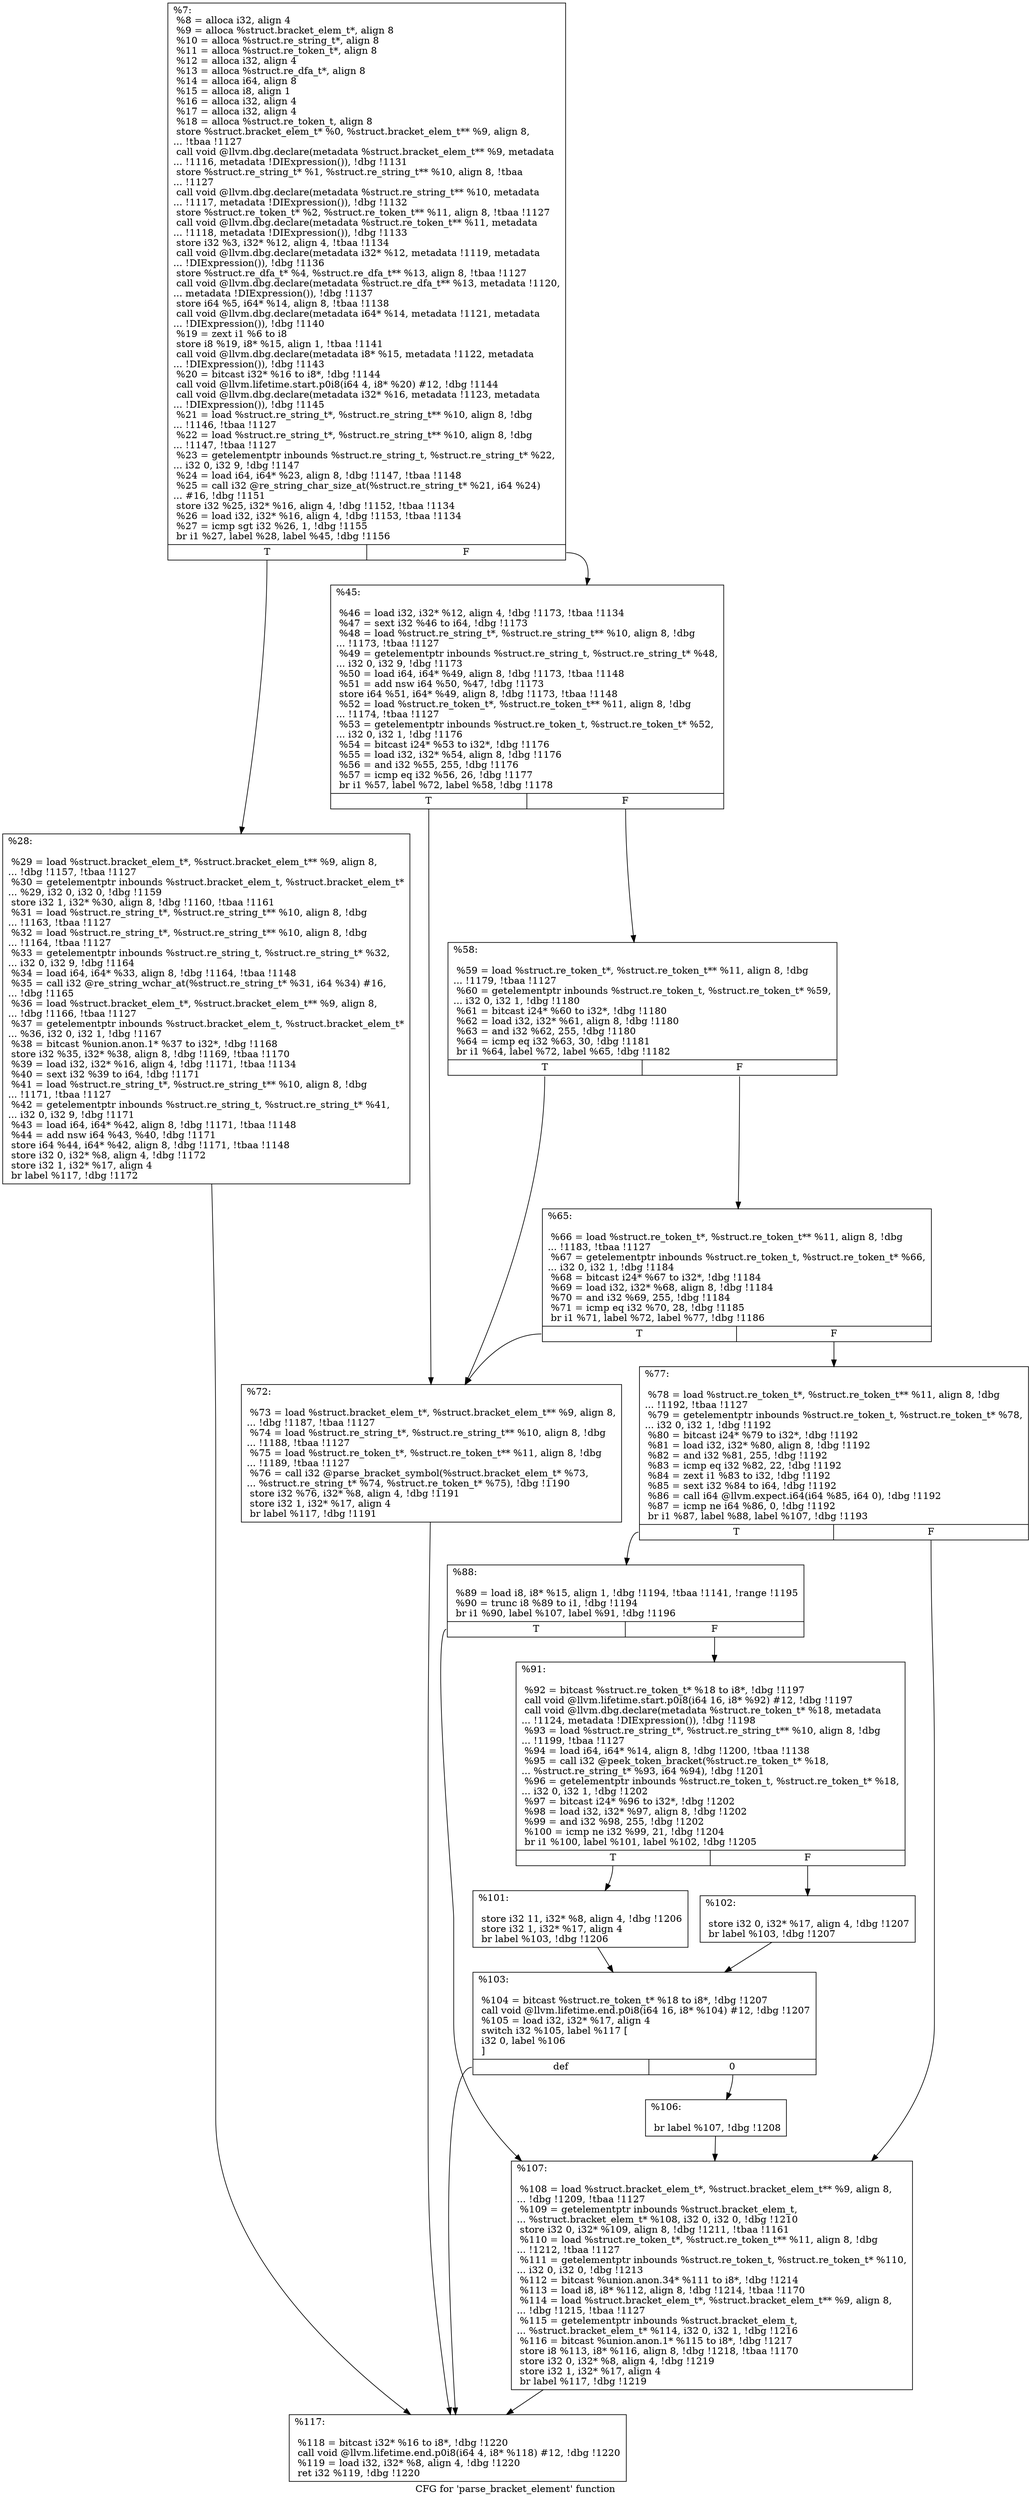 digraph "CFG for 'parse_bracket_element' function" {
	label="CFG for 'parse_bracket_element' function";

	Node0xc93ae0 [shape=record,label="{%7:\l  %8 = alloca i32, align 4\l  %9 = alloca %struct.bracket_elem_t*, align 8\l  %10 = alloca %struct.re_string_t*, align 8\l  %11 = alloca %struct.re_token_t*, align 8\l  %12 = alloca i32, align 4\l  %13 = alloca %struct.re_dfa_t*, align 8\l  %14 = alloca i64, align 8\l  %15 = alloca i8, align 1\l  %16 = alloca i32, align 4\l  %17 = alloca i32, align 4\l  %18 = alloca %struct.re_token_t, align 8\l  store %struct.bracket_elem_t* %0, %struct.bracket_elem_t** %9, align 8,\l... !tbaa !1127\l  call void @llvm.dbg.declare(metadata %struct.bracket_elem_t** %9, metadata\l... !1116, metadata !DIExpression()), !dbg !1131\l  store %struct.re_string_t* %1, %struct.re_string_t** %10, align 8, !tbaa\l... !1127\l  call void @llvm.dbg.declare(metadata %struct.re_string_t** %10, metadata\l... !1117, metadata !DIExpression()), !dbg !1132\l  store %struct.re_token_t* %2, %struct.re_token_t** %11, align 8, !tbaa !1127\l  call void @llvm.dbg.declare(metadata %struct.re_token_t** %11, metadata\l... !1118, metadata !DIExpression()), !dbg !1133\l  store i32 %3, i32* %12, align 4, !tbaa !1134\l  call void @llvm.dbg.declare(metadata i32* %12, metadata !1119, metadata\l... !DIExpression()), !dbg !1136\l  store %struct.re_dfa_t* %4, %struct.re_dfa_t** %13, align 8, !tbaa !1127\l  call void @llvm.dbg.declare(metadata %struct.re_dfa_t** %13, metadata !1120,\l... metadata !DIExpression()), !dbg !1137\l  store i64 %5, i64* %14, align 8, !tbaa !1138\l  call void @llvm.dbg.declare(metadata i64* %14, metadata !1121, metadata\l... !DIExpression()), !dbg !1140\l  %19 = zext i1 %6 to i8\l  store i8 %19, i8* %15, align 1, !tbaa !1141\l  call void @llvm.dbg.declare(metadata i8* %15, metadata !1122, metadata\l... !DIExpression()), !dbg !1143\l  %20 = bitcast i32* %16 to i8*, !dbg !1144\l  call void @llvm.lifetime.start.p0i8(i64 4, i8* %20) #12, !dbg !1144\l  call void @llvm.dbg.declare(metadata i32* %16, metadata !1123, metadata\l... !DIExpression()), !dbg !1145\l  %21 = load %struct.re_string_t*, %struct.re_string_t** %10, align 8, !dbg\l... !1146, !tbaa !1127\l  %22 = load %struct.re_string_t*, %struct.re_string_t** %10, align 8, !dbg\l... !1147, !tbaa !1127\l  %23 = getelementptr inbounds %struct.re_string_t, %struct.re_string_t* %22,\l... i32 0, i32 9, !dbg !1147\l  %24 = load i64, i64* %23, align 8, !dbg !1147, !tbaa !1148\l  %25 = call i32 @re_string_char_size_at(%struct.re_string_t* %21, i64 %24)\l... #16, !dbg !1151\l  store i32 %25, i32* %16, align 4, !dbg !1152, !tbaa !1134\l  %26 = load i32, i32* %16, align 4, !dbg !1153, !tbaa !1134\l  %27 = icmp sgt i32 %26, 1, !dbg !1155\l  br i1 %27, label %28, label %45, !dbg !1156\l|{<s0>T|<s1>F}}"];
	Node0xc93ae0:s0 -> Node0xc93bb0;
	Node0xc93ae0:s1 -> Node0xc93c00;
	Node0xc93bb0 [shape=record,label="{%28:\l\l  %29 = load %struct.bracket_elem_t*, %struct.bracket_elem_t** %9, align 8,\l... !dbg !1157, !tbaa !1127\l  %30 = getelementptr inbounds %struct.bracket_elem_t, %struct.bracket_elem_t*\l... %29, i32 0, i32 0, !dbg !1159\l  store i32 1, i32* %30, align 8, !dbg !1160, !tbaa !1161\l  %31 = load %struct.re_string_t*, %struct.re_string_t** %10, align 8, !dbg\l... !1163, !tbaa !1127\l  %32 = load %struct.re_string_t*, %struct.re_string_t** %10, align 8, !dbg\l... !1164, !tbaa !1127\l  %33 = getelementptr inbounds %struct.re_string_t, %struct.re_string_t* %32,\l... i32 0, i32 9, !dbg !1164\l  %34 = load i64, i64* %33, align 8, !dbg !1164, !tbaa !1148\l  %35 = call i32 @re_string_wchar_at(%struct.re_string_t* %31, i64 %34) #16,\l... !dbg !1165\l  %36 = load %struct.bracket_elem_t*, %struct.bracket_elem_t** %9, align 8,\l... !dbg !1166, !tbaa !1127\l  %37 = getelementptr inbounds %struct.bracket_elem_t, %struct.bracket_elem_t*\l... %36, i32 0, i32 1, !dbg !1167\l  %38 = bitcast %union.anon.1* %37 to i32*, !dbg !1168\l  store i32 %35, i32* %38, align 8, !dbg !1169, !tbaa !1170\l  %39 = load i32, i32* %16, align 4, !dbg !1171, !tbaa !1134\l  %40 = sext i32 %39 to i64, !dbg !1171\l  %41 = load %struct.re_string_t*, %struct.re_string_t** %10, align 8, !dbg\l... !1171, !tbaa !1127\l  %42 = getelementptr inbounds %struct.re_string_t, %struct.re_string_t* %41,\l... i32 0, i32 9, !dbg !1171\l  %43 = load i64, i64* %42, align 8, !dbg !1171, !tbaa !1148\l  %44 = add nsw i64 %43, %40, !dbg !1171\l  store i64 %44, i64* %42, align 8, !dbg !1171, !tbaa !1148\l  store i32 0, i32* %8, align 4, !dbg !1172\l  store i32 1, i32* %17, align 4\l  br label %117, !dbg !1172\l}"];
	Node0xc93bb0 -> Node0xc93fc0;
	Node0xc93c00 [shape=record,label="{%45:\l\l  %46 = load i32, i32* %12, align 4, !dbg !1173, !tbaa !1134\l  %47 = sext i32 %46 to i64, !dbg !1173\l  %48 = load %struct.re_string_t*, %struct.re_string_t** %10, align 8, !dbg\l... !1173, !tbaa !1127\l  %49 = getelementptr inbounds %struct.re_string_t, %struct.re_string_t* %48,\l... i32 0, i32 9, !dbg !1173\l  %50 = load i64, i64* %49, align 8, !dbg !1173, !tbaa !1148\l  %51 = add nsw i64 %50, %47, !dbg !1173\l  store i64 %51, i64* %49, align 8, !dbg !1173, !tbaa !1148\l  %52 = load %struct.re_token_t*, %struct.re_token_t** %11, align 8, !dbg\l... !1174, !tbaa !1127\l  %53 = getelementptr inbounds %struct.re_token_t, %struct.re_token_t* %52,\l... i32 0, i32 1, !dbg !1176\l  %54 = bitcast i24* %53 to i32*, !dbg !1176\l  %55 = load i32, i32* %54, align 8, !dbg !1176\l  %56 = and i32 %55, 255, !dbg !1176\l  %57 = icmp eq i32 %56, 26, !dbg !1177\l  br i1 %57, label %72, label %58, !dbg !1178\l|{<s0>T|<s1>F}}"];
	Node0xc93c00:s0 -> Node0xc93cf0;
	Node0xc93c00:s1 -> Node0xc93c50;
	Node0xc93c50 [shape=record,label="{%58:\l\l  %59 = load %struct.re_token_t*, %struct.re_token_t** %11, align 8, !dbg\l... !1179, !tbaa !1127\l  %60 = getelementptr inbounds %struct.re_token_t, %struct.re_token_t* %59,\l... i32 0, i32 1, !dbg !1180\l  %61 = bitcast i24* %60 to i32*, !dbg !1180\l  %62 = load i32, i32* %61, align 8, !dbg !1180\l  %63 = and i32 %62, 255, !dbg !1180\l  %64 = icmp eq i32 %63, 30, !dbg !1181\l  br i1 %64, label %72, label %65, !dbg !1182\l|{<s0>T|<s1>F}}"];
	Node0xc93c50:s0 -> Node0xc93cf0;
	Node0xc93c50:s1 -> Node0xc93ca0;
	Node0xc93ca0 [shape=record,label="{%65:\l\l  %66 = load %struct.re_token_t*, %struct.re_token_t** %11, align 8, !dbg\l... !1183, !tbaa !1127\l  %67 = getelementptr inbounds %struct.re_token_t, %struct.re_token_t* %66,\l... i32 0, i32 1, !dbg !1184\l  %68 = bitcast i24* %67 to i32*, !dbg !1184\l  %69 = load i32, i32* %68, align 8, !dbg !1184\l  %70 = and i32 %69, 255, !dbg !1184\l  %71 = icmp eq i32 %70, 28, !dbg !1185\l  br i1 %71, label %72, label %77, !dbg !1186\l|{<s0>T|<s1>F}}"];
	Node0xc93ca0:s0 -> Node0xc93cf0;
	Node0xc93ca0:s1 -> Node0xc93d40;
	Node0xc93cf0 [shape=record,label="{%72:\l\l  %73 = load %struct.bracket_elem_t*, %struct.bracket_elem_t** %9, align 8,\l... !dbg !1187, !tbaa !1127\l  %74 = load %struct.re_string_t*, %struct.re_string_t** %10, align 8, !dbg\l... !1188, !tbaa !1127\l  %75 = load %struct.re_token_t*, %struct.re_token_t** %11, align 8, !dbg\l... !1189, !tbaa !1127\l  %76 = call i32 @parse_bracket_symbol(%struct.bracket_elem_t* %73,\l... %struct.re_string_t* %74, %struct.re_token_t* %75), !dbg !1190\l  store i32 %76, i32* %8, align 4, !dbg !1191\l  store i32 1, i32* %17, align 4\l  br label %117, !dbg !1191\l}"];
	Node0xc93cf0 -> Node0xc93fc0;
	Node0xc93d40 [shape=record,label="{%77:\l\l  %78 = load %struct.re_token_t*, %struct.re_token_t** %11, align 8, !dbg\l... !1192, !tbaa !1127\l  %79 = getelementptr inbounds %struct.re_token_t, %struct.re_token_t* %78,\l... i32 0, i32 1, !dbg !1192\l  %80 = bitcast i24* %79 to i32*, !dbg !1192\l  %81 = load i32, i32* %80, align 8, !dbg !1192\l  %82 = and i32 %81, 255, !dbg !1192\l  %83 = icmp eq i32 %82, 22, !dbg !1192\l  %84 = zext i1 %83 to i32, !dbg !1192\l  %85 = sext i32 %84 to i64, !dbg !1192\l  %86 = call i64 @llvm.expect.i64(i64 %85, i64 0), !dbg !1192\l  %87 = icmp ne i64 %86, 0, !dbg !1192\l  br i1 %87, label %88, label %107, !dbg !1193\l|{<s0>T|<s1>F}}"];
	Node0xc93d40:s0 -> Node0xc93d90;
	Node0xc93d40:s1 -> Node0xc93f70;
	Node0xc93d90 [shape=record,label="{%88:\l\l  %89 = load i8, i8* %15, align 1, !dbg !1194, !tbaa !1141, !range !1195\l  %90 = trunc i8 %89 to i1, !dbg !1194\l  br i1 %90, label %107, label %91, !dbg !1196\l|{<s0>T|<s1>F}}"];
	Node0xc93d90:s0 -> Node0xc93f70;
	Node0xc93d90:s1 -> Node0xc93de0;
	Node0xc93de0 [shape=record,label="{%91:\l\l  %92 = bitcast %struct.re_token_t* %18 to i8*, !dbg !1197\l  call void @llvm.lifetime.start.p0i8(i64 16, i8* %92) #12, !dbg !1197\l  call void @llvm.dbg.declare(metadata %struct.re_token_t* %18, metadata\l... !1124, metadata !DIExpression()), !dbg !1198\l  %93 = load %struct.re_string_t*, %struct.re_string_t** %10, align 8, !dbg\l... !1199, !tbaa !1127\l  %94 = load i64, i64* %14, align 8, !dbg !1200, !tbaa !1138\l  %95 = call i32 @peek_token_bracket(%struct.re_token_t* %18,\l... %struct.re_string_t* %93, i64 %94), !dbg !1201\l  %96 = getelementptr inbounds %struct.re_token_t, %struct.re_token_t* %18,\l... i32 0, i32 1, !dbg !1202\l  %97 = bitcast i24* %96 to i32*, !dbg !1202\l  %98 = load i32, i32* %97, align 8, !dbg !1202\l  %99 = and i32 %98, 255, !dbg !1202\l  %100 = icmp ne i32 %99, 21, !dbg !1204\l  br i1 %100, label %101, label %102, !dbg !1205\l|{<s0>T|<s1>F}}"];
	Node0xc93de0:s0 -> Node0xc93e30;
	Node0xc93de0:s1 -> Node0xc93e80;
	Node0xc93e30 [shape=record,label="{%101:\l\l  store i32 11, i32* %8, align 4, !dbg !1206\l  store i32 1, i32* %17, align 4\l  br label %103, !dbg !1206\l}"];
	Node0xc93e30 -> Node0xc93ed0;
	Node0xc93e80 [shape=record,label="{%102:\l\l  store i32 0, i32* %17, align 4, !dbg !1207\l  br label %103, !dbg !1207\l}"];
	Node0xc93e80 -> Node0xc93ed0;
	Node0xc93ed0 [shape=record,label="{%103:\l\l  %104 = bitcast %struct.re_token_t* %18 to i8*, !dbg !1207\l  call void @llvm.lifetime.end.p0i8(i64 16, i8* %104) #12, !dbg !1207\l  %105 = load i32, i32* %17, align 4\l  switch i32 %105, label %117 [\l    i32 0, label %106\l  ]\l|{<s0>def|<s1>0}}"];
	Node0xc93ed0:s0 -> Node0xc93fc0;
	Node0xc93ed0:s1 -> Node0xc93f20;
	Node0xc93f20 [shape=record,label="{%106:\l\l  br label %107, !dbg !1208\l}"];
	Node0xc93f20 -> Node0xc93f70;
	Node0xc93f70 [shape=record,label="{%107:\l\l  %108 = load %struct.bracket_elem_t*, %struct.bracket_elem_t** %9, align 8,\l... !dbg !1209, !tbaa !1127\l  %109 = getelementptr inbounds %struct.bracket_elem_t,\l... %struct.bracket_elem_t* %108, i32 0, i32 0, !dbg !1210\l  store i32 0, i32* %109, align 8, !dbg !1211, !tbaa !1161\l  %110 = load %struct.re_token_t*, %struct.re_token_t** %11, align 8, !dbg\l... !1212, !tbaa !1127\l  %111 = getelementptr inbounds %struct.re_token_t, %struct.re_token_t* %110,\l... i32 0, i32 0, !dbg !1213\l  %112 = bitcast %union.anon.34* %111 to i8*, !dbg !1214\l  %113 = load i8, i8* %112, align 8, !dbg !1214, !tbaa !1170\l  %114 = load %struct.bracket_elem_t*, %struct.bracket_elem_t** %9, align 8,\l... !dbg !1215, !tbaa !1127\l  %115 = getelementptr inbounds %struct.bracket_elem_t,\l... %struct.bracket_elem_t* %114, i32 0, i32 1, !dbg !1216\l  %116 = bitcast %union.anon.1* %115 to i8*, !dbg !1217\l  store i8 %113, i8* %116, align 8, !dbg !1218, !tbaa !1170\l  store i32 0, i32* %8, align 4, !dbg !1219\l  store i32 1, i32* %17, align 4\l  br label %117, !dbg !1219\l}"];
	Node0xc93f70 -> Node0xc93fc0;
	Node0xc93fc0 [shape=record,label="{%117:\l\l  %118 = bitcast i32* %16 to i8*, !dbg !1220\l  call void @llvm.lifetime.end.p0i8(i64 4, i8* %118) #12, !dbg !1220\l  %119 = load i32, i32* %8, align 4, !dbg !1220\l  ret i32 %119, !dbg !1220\l}"];
}
